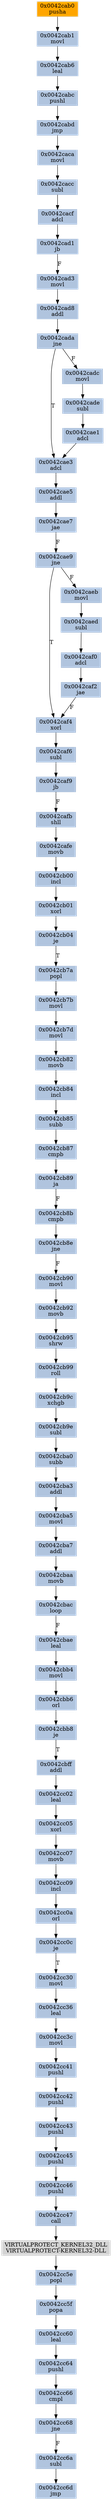 strict digraph G {
	graph [bgcolor=transparent,
		name=G
	];
	node [color=lightsteelblue,
		fillcolor=lightsteelblue,
		shape=rectangle,
		style=filled
	];
	"0x0042cc41"	[label="0x0042cc41
pushl"];
	"0x0042cc42"	[label="0x0042cc42
pushl"];
	"0x0042cc41" -> "0x0042cc42"	[color="#000000"];
	"0x0042cb84"	[label="0x0042cb84
incl"];
	"0x0042cb85"	[label="0x0042cb85
subb"];
	"0x0042cb84" -> "0x0042cb85"	[color="#000000"];
	"0x0042caf4"	[label="0x0042caf4
xorl"];
	"0x0042caf6"	[label="0x0042caf6
subl"];
	"0x0042caf4" -> "0x0042caf6"	[color="#000000"];
	"0x0042cb8b"	[label="0x0042cb8b
cmpb"];
	"0x0042cb8e"	[label="0x0042cb8e
jne"];
	"0x0042cb8b" -> "0x0042cb8e"	[color="#000000"];
	"0x0042cb90"	[label="0x0042cb90
movl"];
	"0x0042cb8e" -> "0x0042cb90"	[color="#000000",
		label=F];
	"0x0042cbac"	[label="0x0042cbac
loop"];
	"0x0042cbae"	[label="0x0042cbae
leal"];
	"0x0042cbac" -> "0x0042cbae"	[color="#000000",
		label=F];
	"0x0042cb82"	[label="0x0042cb82
movb"];
	"0x0042cb82" -> "0x0042cb84"	[color="#000000"];
	"0x0042cc3c"	[label="0x0042cc3c
movl"];
	"0x0042cc3c" -> "0x0042cc41"	[color="#000000"];
	"0x0042cba0"	[label="0x0042cba0
subb"];
	"0x0042cba3"	[label="0x0042cba3
addl"];
	"0x0042cba0" -> "0x0042cba3"	[color="#000000"];
	"0x0042cafe"	[label="0x0042cafe
movb"];
	"0x0042cb00"	[label="0x0042cb00
incl"];
	"0x0042cafe" -> "0x0042cb00"	[color="#000000"];
	"0x0042cb87"	[label="0x0042cb87
cmpb"];
	"0x0042cb89"	[label="0x0042cb89
ja"];
	"0x0042cb87" -> "0x0042cb89"	[color="#000000"];
	"0x0042caf9"	[label="0x0042caf9
jb"];
	"0x0042cafb"	[label="0x0042cafb
shll"];
	"0x0042caf9" -> "0x0042cafb"	[color="#000000",
		label=F];
	"0x0042cb7d"	[label="0x0042cb7d
movl"];
	"0x0042cb7d" -> "0x0042cb82"	[color="#000000"];
	"0x0042cc45"	[label="0x0042cc45
pushl"];
	"0x0042cc46"	[label="0x0042cc46
pushl"];
	"0x0042cc45" -> "0x0042cc46"	[color="#000000"];
	"0x0042cbb4"	[label="0x0042cbb4
movl"];
	"0x0042cbae" -> "0x0042cbb4"	[color="#000000"];
	"0x0042cae5"	[label="0x0042cae5
addl"];
	"0x0042cae7"	[label="0x0042cae7
jae"];
	"0x0042cae5" -> "0x0042cae7"	[color="#000000"];
	"0x0042cb9c"	[label="0x0042cb9c
xchgb"];
	"0x0042cb9e"	[label="0x0042cb9e
subl"];
	"0x0042cb9c" -> "0x0042cb9e"	[color="#000000"];
	"0x0042cc47"	[label="0x0042cc47
call"];
	VIRTUALPROTECT_KERNEL32_DLL	[color=lightgrey,
		fillcolor=lightgrey,
		label="VIRTUALPROTECT_KERNEL32_DLL
VIRTUALPROTECT-KERNEL32-DLL"];
	"0x0042cc47" -> VIRTUALPROTECT_KERNEL32_DLL	[color="#000000"];
	"0x0042cae9"	[label="0x0042cae9
jne"];
	"0x0042cae7" -> "0x0042cae9"	[color="#000000",
		label=F];
	"0x0042cba5"	[label="0x0042cba5
movl"];
	"0x0042cba7"	[label="0x0042cba7
addl"];
	"0x0042cba5" -> "0x0042cba7"	[color="#000000"];
	"0x0042cc43"	[label="0x0042cc43
pushl"];
	"0x0042cc42" -> "0x0042cc43"	[color="#000000"];
	"0x0042cc0c"	[label="0x0042cc0c
je"];
	"0x0042cc30"	[label="0x0042cc30
movl"];
	"0x0042cc0c" -> "0x0042cc30"	[color="#000000",
		label=T];
	"0x0042cc0a"	[label="0x0042cc0a
orl"];
	"0x0042cc0a" -> "0x0042cc0c"	[color="#000000"];
	"0x0042cb92"	[label="0x0042cb92
movb"];
	"0x0042cb90" -> "0x0042cb92"	[color="#000000"];
	"0x0042cae3"	[label="0x0042cae3
adcl"];
	"0x0042cae3" -> "0x0042cae5"	[color="#000000"];
	"0x0042cbaa"	[label="0x0042cbaa
movb"];
	"0x0042cbaa" -> "0x0042cbac"	[color="#000000"];
	"0x0042cc36"	[label="0x0042cc36
leal"];
	"0x0042cc30" -> "0x0042cc36"	[color="#000000"];
	"0x0042caf2"	[label="0x0042caf2
jae"];
	"0x0042caf2" -> "0x0042caf4"	[color="#000000",
		label=F];
	"0x0042cc09"	[label="0x0042cc09
incl"];
	"0x0042cc09" -> "0x0042cc0a"	[color="#000000"];
	"0x0042cba3" -> "0x0042cba5"	[color="#000000"];
	"0x0042caeb"	[label="0x0042caeb
movl"];
	"0x0042caed"	[label="0x0042caed
subl"];
	"0x0042caeb" -> "0x0042caed"	[color="#000000"];
	"0x0042cc6a"	[label="0x0042cc6a
subl"];
	"0x0042cc6d"	[label="0x0042cc6d
jmp"];
	"0x0042cc6a" -> "0x0042cc6d"	[color="#000000"];
	"0x0042cc07"	[label="0x0042cc07
movb"];
	"0x0042cc07" -> "0x0042cc09"	[color="#000000"];
	"0x0042cad8"	[label="0x0042cad8
addl"];
	"0x0042cada"	[label="0x0042cada
jne"];
	"0x0042cad8" -> "0x0042cada"	[color="#000000"];
	"0x0042cad3"	[label="0x0042cad3
movl"];
	"0x0042cad3" -> "0x0042cad8"	[color="#000000"];
	"0x0042cb7a"	[label="0x0042cb7a
popl"];
	"0x0042cb7b"	[label="0x0042cb7b
movl"];
	"0x0042cb7a" -> "0x0042cb7b"	[color="#000000"];
	"0x0042cb01"	[label="0x0042cb01
xorl"];
	"0x0042cb04"	[label="0x0042cb04
je"];
	"0x0042cb01" -> "0x0042cb04"	[color="#000000"];
	"0x0042cbff"	[label="0x0042cbff
addl"];
	"0x0042cc02"	[label="0x0042cc02
leal"];
	"0x0042cbff" -> "0x0042cc02"	[color="#000000"];
	"0x0042cc68"	[label="0x0042cc68
jne"];
	"0x0042cc68" -> "0x0042cc6a"	[color="#000000",
		label=F];
	"0x0042cb95"	[label="0x0042cb95
shrw"];
	"0x0042cb99"	[label="0x0042cb99
roll"];
	"0x0042cb95" -> "0x0042cb99"	[color="#000000"];
	"0x0042caf0"	[label="0x0042caf0
adcl"];
	"0x0042caf0" -> "0x0042caf2"	[color="#000000"];
	"0x0042cada" -> "0x0042cae3"	[color="#000000",
		label=T];
	"0x0042cadc"	[label="0x0042cadc
movl"];
	"0x0042cada" -> "0x0042cadc"	[color="#000000",
		label=F];
	"0x0042cb85" -> "0x0042cb87"	[color="#000000"];
	"0x0042cc36" -> "0x0042cc3c"	[color="#000000"];
	"0x0042cb89" -> "0x0042cb8b"	[color="#000000",
		label=F];
	"0x0042cae1"	[label="0x0042cae1
adcl"];
	"0x0042cae1" -> "0x0042cae3"	[color="#000000"];
	"0x0042cc66"	[label="0x0042cc66
cmpl"];
	"0x0042cc66" -> "0x0042cc68"	[color="#000000"];
	"0x0042cade"	[label="0x0042cade
subl"];
	"0x0042cadc" -> "0x0042cade"	[color="#000000"];
	"0x0042cad1"	[label="0x0042cad1
jb"];
	"0x0042cad1" -> "0x0042cad3"	[color="#000000",
		label=F];
	"0x0042cb9e" -> "0x0042cba0"	[color="#000000"];
	"0x0042cc5e"	[label="0x0042cc5e
popl"];
	"0x0042cc5f"	[label="0x0042cc5f
popa"];
	"0x0042cc5e" -> "0x0042cc5f"	[color="#000000"];
	"0x0042cab1"	[label="0x0042cab1
movl"];
	"0x0042cab6"	[label="0x0042cab6
leal"];
	"0x0042cab1" -> "0x0042cab6"	[color="#000000"];
	"0x0042cafb" -> "0x0042cafe"	[color="#000000"];
	"0x0042cc43" -> "0x0042cc45"	[color="#000000"];
	"0x0042cc05"	[label="0x0042cc05
xorl"];
	"0x0042cc02" -> "0x0042cc05"	[color="#000000"];
	"0x0042cc05" -> "0x0042cc07"	[color="#000000"];
	"0x0042caca"	[label="0x0042caca
movl"];
	"0x0042cacc"	[label="0x0042cacc
subl"];
	"0x0042caca" -> "0x0042cacc"	[color="#000000"];
	"0x0042cba7" -> "0x0042cbaa"	[color="#000000"];
	"0x0042cae9" -> "0x0042caf4"	[color="#000000",
		label=T];
	"0x0042cae9" -> "0x0042caeb"	[color="#000000",
		label=F];
	"0x0042cbb6"	[label="0x0042cbb6
orl"];
	"0x0042cbb8"	[label="0x0042cbb8
je"];
	"0x0042cbb6" -> "0x0042cbb8"	[color="#000000"];
	"0x0042cb92" -> "0x0042cb95"	[color="#000000"];
	"0x0042cbb8" -> "0x0042cbff"	[color="#000000",
		label=T];
	"0x0042cbb4" -> "0x0042cbb6"	[color="#000000"];
	"0x0042cc46" -> "0x0042cc47"	[color="#000000"];
	"0x0042cb00" -> "0x0042cb01"	[color="#000000"];
	"0x0042cb04" -> "0x0042cb7a"	[color="#000000",
		label=T];
	"0x0042cabc"	[label="0x0042cabc
pushl"];
	"0x0042cabd"	[label="0x0042cabd
jmp"];
	"0x0042cabc" -> "0x0042cabd"	[color="#000000"];
	"0x0042cb99" -> "0x0042cb9c"	[color="#000000"];
	"0x0042cc60"	[label="0x0042cc60
leal"];
	"0x0042cc5f" -> "0x0042cc60"	[color="#000000"];
	"0x0042cc64"	[label="0x0042cc64
pushl"];
	"0x0042cc60" -> "0x0042cc64"	[color="#000000"];
	"0x0042cb7b" -> "0x0042cb7d"	[color="#000000"];
	"0x0042cab0"	[color=lightgrey,
		fillcolor=orange,
		label="0x0042cab0
pusha"];
	"0x0042cab0" -> "0x0042cab1"	[color="#000000"];
	VIRTUALPROTECT_KERNEL32_DLL -> "0x0042cc5e"	[color="#000000"];
	"0x0042caed" -> "0x0042caf0"	[color="#000000"];
	"0x0042cacf"	[label="0x0042cacf
adcl"];
	"0x0042cacc" -> "0x0042cacf"	[color="#000000"];
	"0x0042caf6" -> "0x0042caf9"	[color="#000000"];
	"0x0042cacf" -> "0x0042cad1"	[color="#000000"];
	"0x0042cade" -> "0x0042cae1"	[color="#000000"];
	"0x0042cc64" -> "0x0042cc66"	[color="#000000"];
	"0x0042cabd" -> "0x0042caca"	[color="#000000"];
	"0x0042cab6" -> "0x0042cabc"	[color="#000000"];
}
